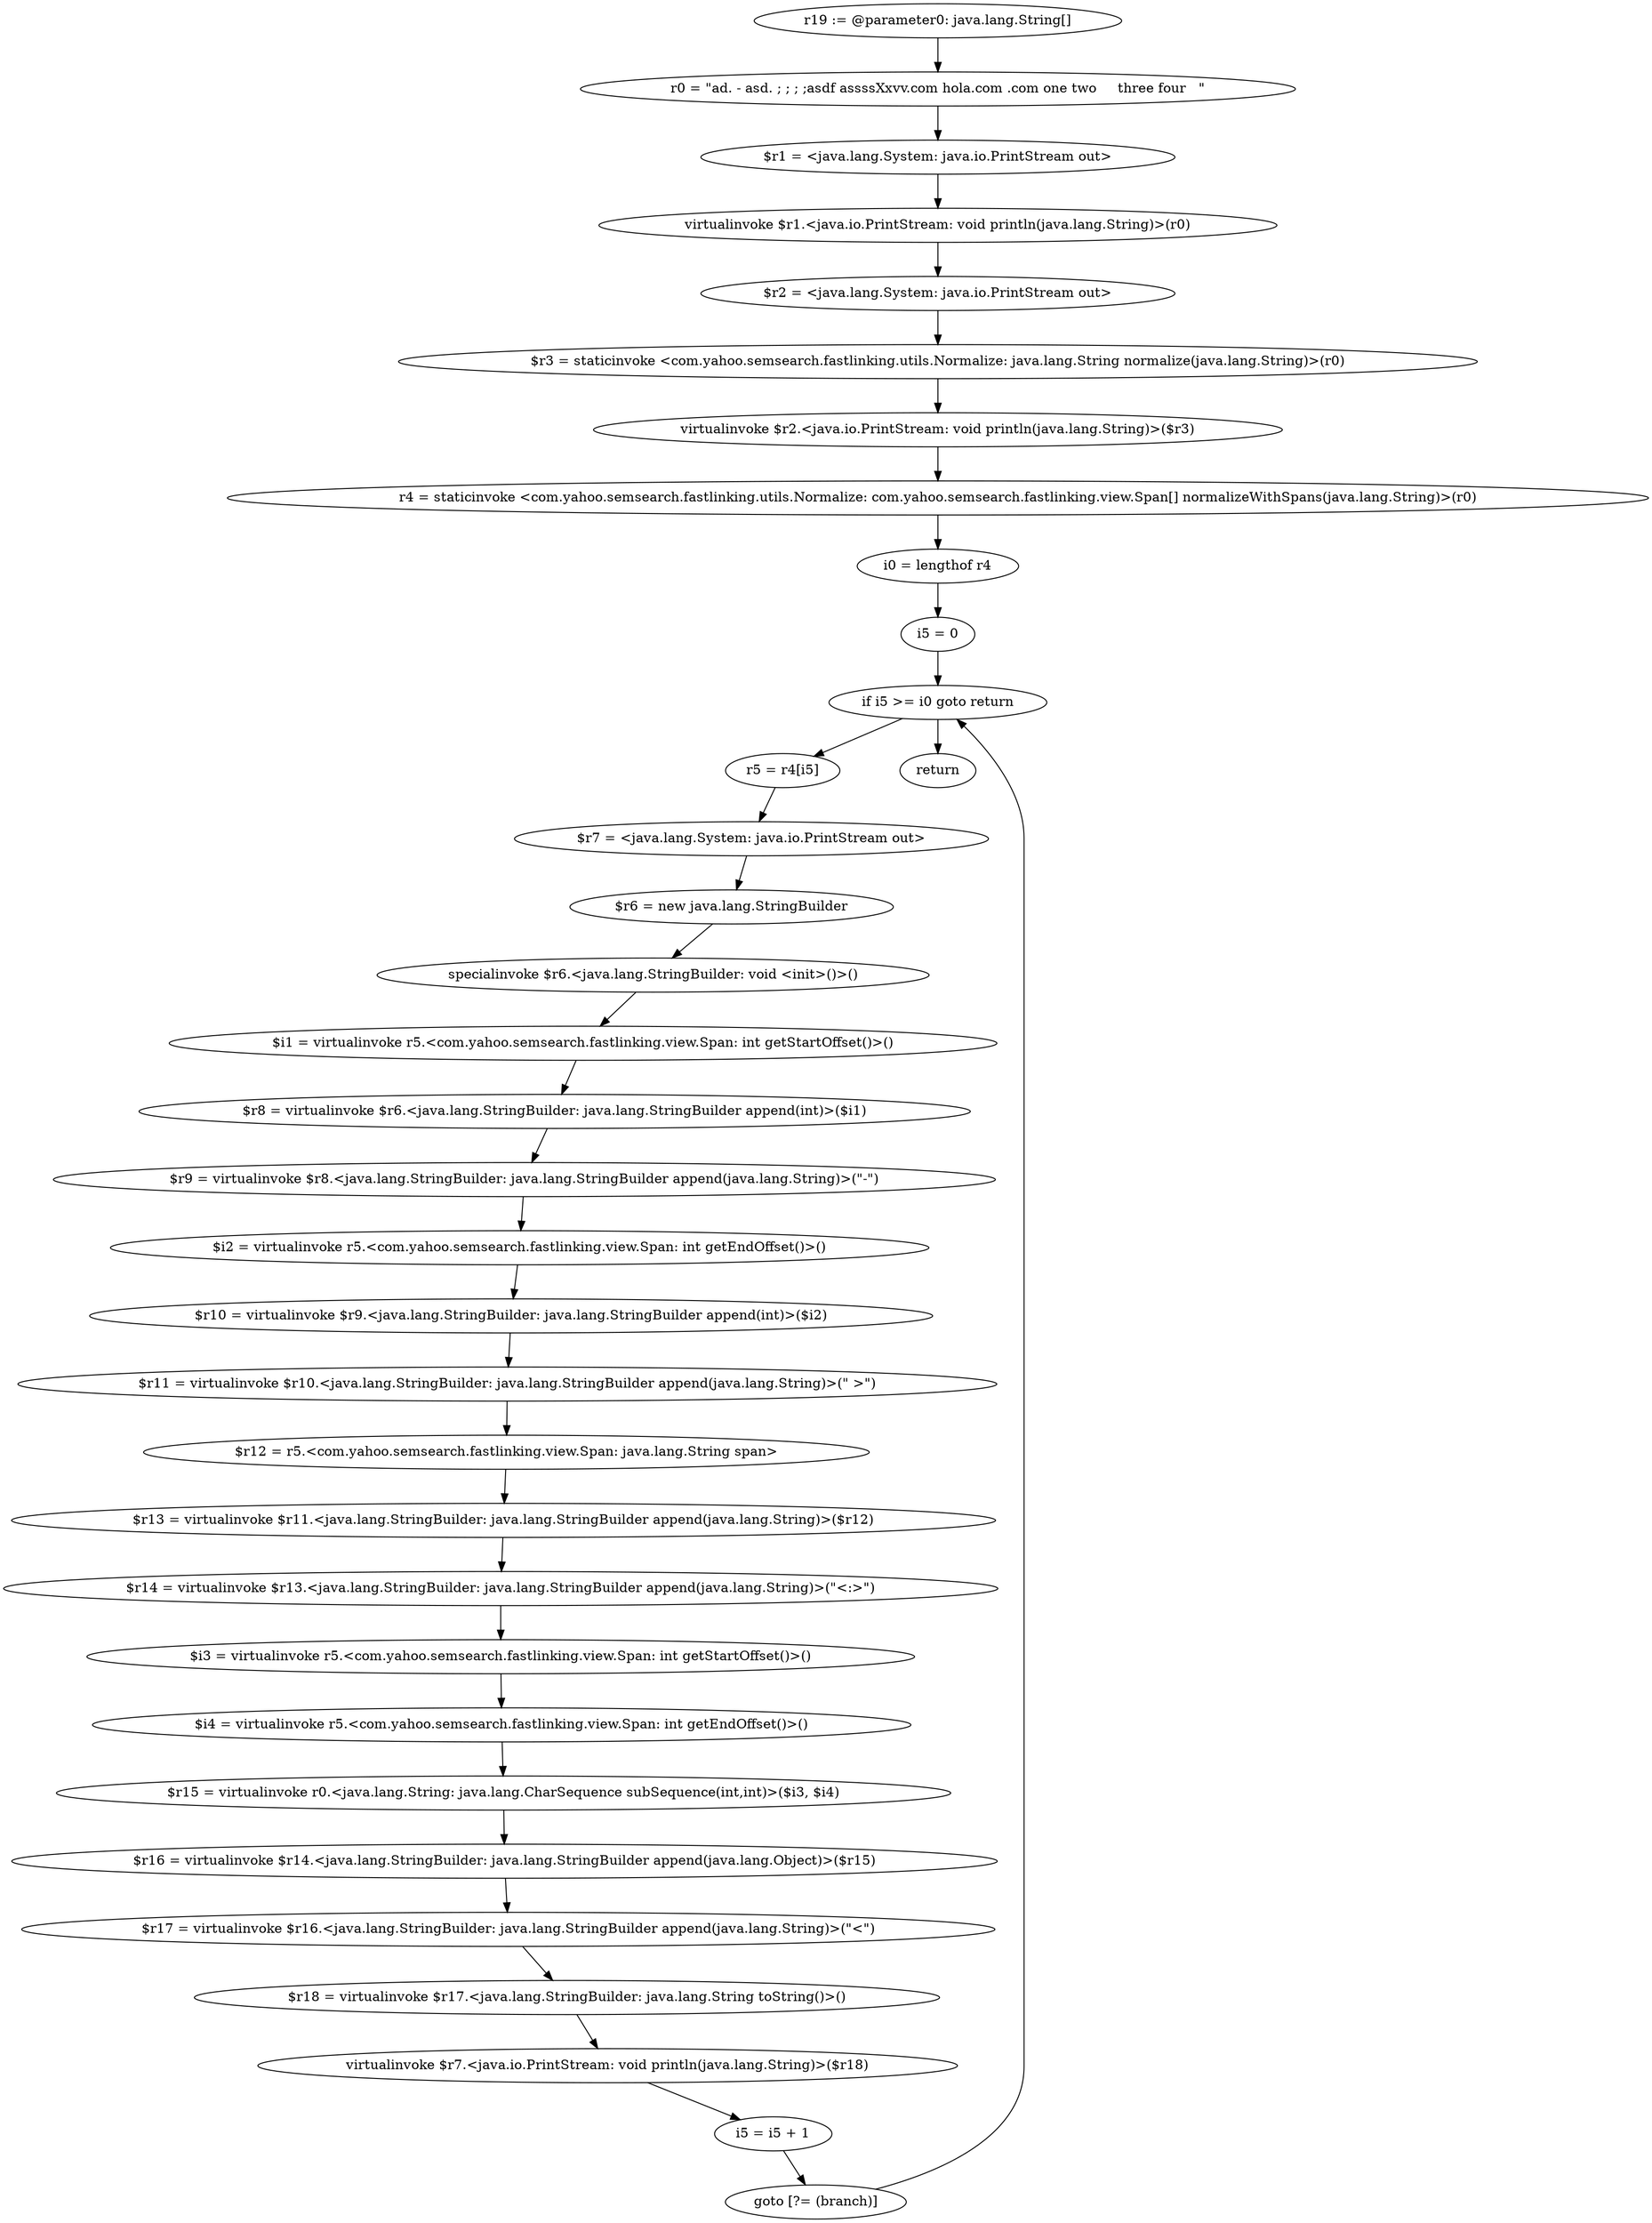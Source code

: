 digraph "unitGraph" {
    "r19 := @parameter0: java.lang.String[]"
    "r0 = \"ad. - asd. ; ; ; ;asdf assssXxvv.com hola.com .com one two     three four   \""
    "$r1 = <java.lang.System: java.io.PrintStream out>"
    "virtualinvoke $r1.<java.io.PrintStream: void println(java.lang.String)>(r0)"
    "$r2 = <java.lang.System: java.io.PrintStream out>"
    "$r3 = staticinvoke <com.yahoo.semsearch.fastlinking.utils.Normalize: java.lang.String normalize(java.lang.String)>(r0)"
    "virtualinvoke $r2.<java.io.PrintStream: void println(java.lang.String)>($r3)"
    "r4 = staticinvoke <com.yahoo.semsearch.fastlinking.utils.Normalize: com.yahoo.semsearch.fastlinking.view.Span[] normalizeWithSpans(java.lang.String)>(r0)"
    "i0 = lengthof r4"
    "i5 = 0"
    "if i5 >= i0 goto return"
    "r5 = r4[i5]"
    "$r7 = <java.lang.System: java.io.PrintStream out>"
    "$r6 = new java.lang.StringBuilder"
    "specialinvoke $r6.<java.lang.StringBuilder: void <init>()>()"
    "$i1 = virtualinvoke r5.<com.yahoo.semsearch.fastlinking.view.Span: int getStartOffset()>()"
    "$r8 = virtualinvoke $r6.<java.lang.StringBuilder: java.lang.StringBuilder append(int)>($i1)"
    "$r9 = virtualinvoke $r8.<java.lang.StringBuilder: java.lang.StringBuilder append(java.lang.String)>(\"-\")"
    "$i2 = virtualinvoke r5.<com.yahoo.semsearch.fastlinking.view.Span: int getEndOffset()>()"
    "$r10 = virtualinvoke $r9.<java.lang.StringBuilder: java.lang.StringBuilder append(int)>($i2)"
    "$r11 = virtualinvoke $r10.<java.lang.StringBuilder: java.lang.StringBuilder append(java.lang.String)>(\" >\")"
    "$r12 = r5.<com.yahoo.semsearch.fastlinking.view.Span: java.lang.String span>"
    "$r13 = virtualinvoke $r11.<java.lang.StringBuilder: java.lang.StringBuilder append(java.lang.String)>($r12)"
    "$r14 = virtualinvoke $r13.<java.lang.StringBuilder: java.lang.StringBuilder append(java.lang.String)>(\"<:>\")"
    "$i3 = virtualinvoke r5.<com.yahoo.semsearch.fastlinking.view.Span: int getStartOffset()>()"
    "$i4 = virtualinvoke r5.<com.yahoo.semsearch.fastlinking.view.Span: int getEndOffset()>()"
    "$r15 = virtualinvoke r0.<java.lang.String: java.lang.CharSequence subSequence(int,int)>($i3, $i4)"
    "$r16 = virtualinvoke $r14.<java.lang.StringBuilder: java.lang.StringBuilder append(java.lang.Object)>($r15)"
    "$r17 = virtualinvoke $r16.<java.lang.StringBuilder: java.lang.StringBuilder append(java.lang.String)>(\"<\")"
    "$r18 = virtualinvoke $r17.<java.lang.StringBuilder: java.lang.String toString()>()"
    "virtualinvoke $r7.<java.io.PrintStream: void println(java.lang.String)>($r18)"
    "i5 = i5 + 1"
    "goto [?= (branch)]"
    "return"
    "r19 := @parameter0: java.lang.String[]"->"r0 = \"ad. - asd. ; ; ; ;asdf assssXxvv.com hola.com .com one two     three four   \"";
    "r0 = \"ad. - asd. ; ; ; ;asdf assssXxvv.com hola.com .com one two     three four   \""->"$r1 = <java.lang.System: java.io.PrintStream out>";
    "$r1 = <java.lang.System: java.io.PrintStream out>"->"virtualinvoke $r1.<java.io.PrintStream: void println(java.lang.String)>(r0)";
    "virtualinvoke $r1.<java.io.PrintStream: void println(java.lang.String)>(r0)"->"$r2 = <java.lang.System: java.io.PrintStream out>";
    "$r2 = <java.lang.System: java.io.PrintStream out>"->"$r3 = staticinvoke <com.yahoo.semsearch.fastlinking.utils.Normalize: java.lang.String normalize(java.lang.String)>(r0)";
    "$r3 = staticinvoke <com.yahoo.semsearch.fastlinking.utils.Normalize: java.lang.String normalize(java.lang.String)>(r0)"->"virtualinvoke $r2.<java.io.PrintStream: void println(java.lang.String)>($r3)";
    "virtualinvoke $r2.<java.io.PrintStream: void println(java.lang.String)>($r3)"->"r4 = staticinvoke <com.yahoo.semsearch.fastlinking.utils.Normalize: com.yahoo.semsearch.fastlinking.view.Span[] normalizeWithSpans(java.lang.String)>(r0)";
    "r4 = staticinvoke <com.yahoo.semsearch.fastlinking.utils.Normalize: com.yahoo.semsearch.fastlinking.view.Span[] normalizeWithSpans(java.lang.String)>(r0)"->"i0 = lengthof r4";
    "i0 = lengthof r4"->"i5 = 0";
    "i5 = 0"->"if i5 >= i0 goto return";
    "if i5 >= i0 goto return"->"r5 = r4[i5]";
    "if i5 >= i0 goto return"->"return";
    "r5 = r4[i5]"->"$r7 = <java.lang.System: java.io.PrintStream out>";
    "$r7 = <java.lang.System: java.io.PrintStream out>"->"$r6 = new java.lang.StringBuilder";
    "$r6 = new java.lang.StringBuilder"->"specialinvoke $r6.<java.lang.StringBuilder: void <init>()>()";
    "specialinvoke $r6.<java.lang.StringBuilder: void <init>()>()"->"$i1 = virtualinvoke r5.<com.yahoo.semsearch.fastlinking.view.Span: int getStartOffset()>()";
    "$i1 = virtualinvoke r5.<com.yahoo.semsearch.fastlinking.view.Span: int getStartOffset()>()"->"$r8 = virtualinvoke $r6.<java.lang.StringBuilder: java.lang.StringBuilder append(int)>($i1)";
    "$r8 = virtualinvoke $r6.<java.lang.StringBuilder: java.lang.StringBuilder append(int)>($i1)"->"$r9 = virtualinvoke $r8.<java.lang.StringBuilder: java.lang.StringBuilder append(java.lang.String)>(\"-\")";
    "$r9 = virtualinvoke $r8.<java.lang.StringBuilder: java.lang.StringBuilder append(java.lang.String)>(\"-\")"->"$i2 = virtualinvoke r5.<com.yahoo.semsearch.fastlinking.view.Span: int getEndOffset()>()";
    "$i2 = virtualinvoke r5.<com.yahoo.semsearch.fastlinking.view.Span: int getEndOffset()>()"->"$r10 = virtualinvoke $r9.<java.lang.StringBuilder: java.lang.StringBuilder append(int)>($i2)";
    "$r10 = virtualinvoke $r9.<java.lang.StringBuilder: java.lang.StringBuilder append(int)>($i2)"->"$r11 = virtualinvoke $r10.<java.lang.StringBuilder: java.lang.StringBuilder append(java.lang.String)>(\" >\")";
    "$r11 = virtualinvoke $r10.<java.lang.StringBuilder: java.lang.StringBuilder append(java.lang.String)>(\" >\")"->"$r12 = r5.<com.yahoo.semsearch.fastlinking.view.Span: java.lang.String span>";
    "$r12 = r5.<com.yahoo.semsearch.fastlinking.view.Span: java.lang.String span>"->"$r13 = virtualinvoke $r11.<java.lang.StringBuilder: java.lang.StringBuilder append(java.lang.String)>($r12)";
    "$r13 = virtualinvoke $r11.<java.lang.StringBuilder: java.lang.StringBuilder append(java.lang.String)>($r12)"->"$r14 = virtualinvoke $r13.<java.lang.StringBuilder: java.lang.StringBuilder append(java.lang.String)>(\"<:>\")";
    "$r14 = virtualinvoke $r13.<java.lang.StringBuilder: java.lang.StringBuilder append(java.lang.String)>(\"<:>\")"->"$i3 = virtualinvoke r5.<com.yahoo.semsearch.fastlinking.view.Span: int getStartOffset()>()";
    "$i3 = virtualinvoke r5.<com.yahoo.semsearch.fastlinking.view.Span: int getStartOffset()>()"->"$i4 = virtualinvoke r5.<com.yahoo.semsearch.fastlinking.view.Span: int getEndOffset()>()";
    "$i4 = virtualinvoke r5.<com.yahoo.semsearch.fastlinking.view.Span: int getEndOffset()>()"->"$r15 = virtualinvoke r0.<java.lang.String: java.lang.CharSequence subSequence(int,int)>($i3, $i4)";
    "$r15 = virtualinvoke r0.<java.lang.String: java.lang.CharSequence subSequence(int,int)>($i3, $i4)"->"$r16 = virtualinvoke $r14.<java.lang.StringBuilder: java.lang.StringBuilder append(java.lang.Object)>($r15)";
    "$r16 = virtualinvoke $r14.<java.lang.StringBuilder: java.lang.StringBuilder append(java.lang.Object)>($r15)"->"$r17 = virtualinvoke $r16.<java.lang.StringBuilder: java.lang.StringBuilder append(java.lang.String)>(\"<\")";
    "$r17 = virtualinvoke $r16.<java.lang.StringBuilder: java.lang.StringBuilder append(java.lang.String)>(\"<\")"->"$r18 = virtualinvoke $r17.<java.lang.StringBuilder: java.lang.String toString()>()";
    "$r18 = virtualinvoke $r17.<java.lang.StringBuilder: java.lang.String toString()>()"->"virtualinvoke $r7.<java.io.PrintStream: void println(java.lang.String)>($r18)";
    "virtualinvoke $r7.<java.io.PrintStream: void println(java.lang.String)>($r18)"->"i5 = i5 + 1";
    "i5 = i5 + 1"->"goto [?= (branch)]";
    "goto [?= (branch)]"->"if i5 >= i0 goto return";
}
